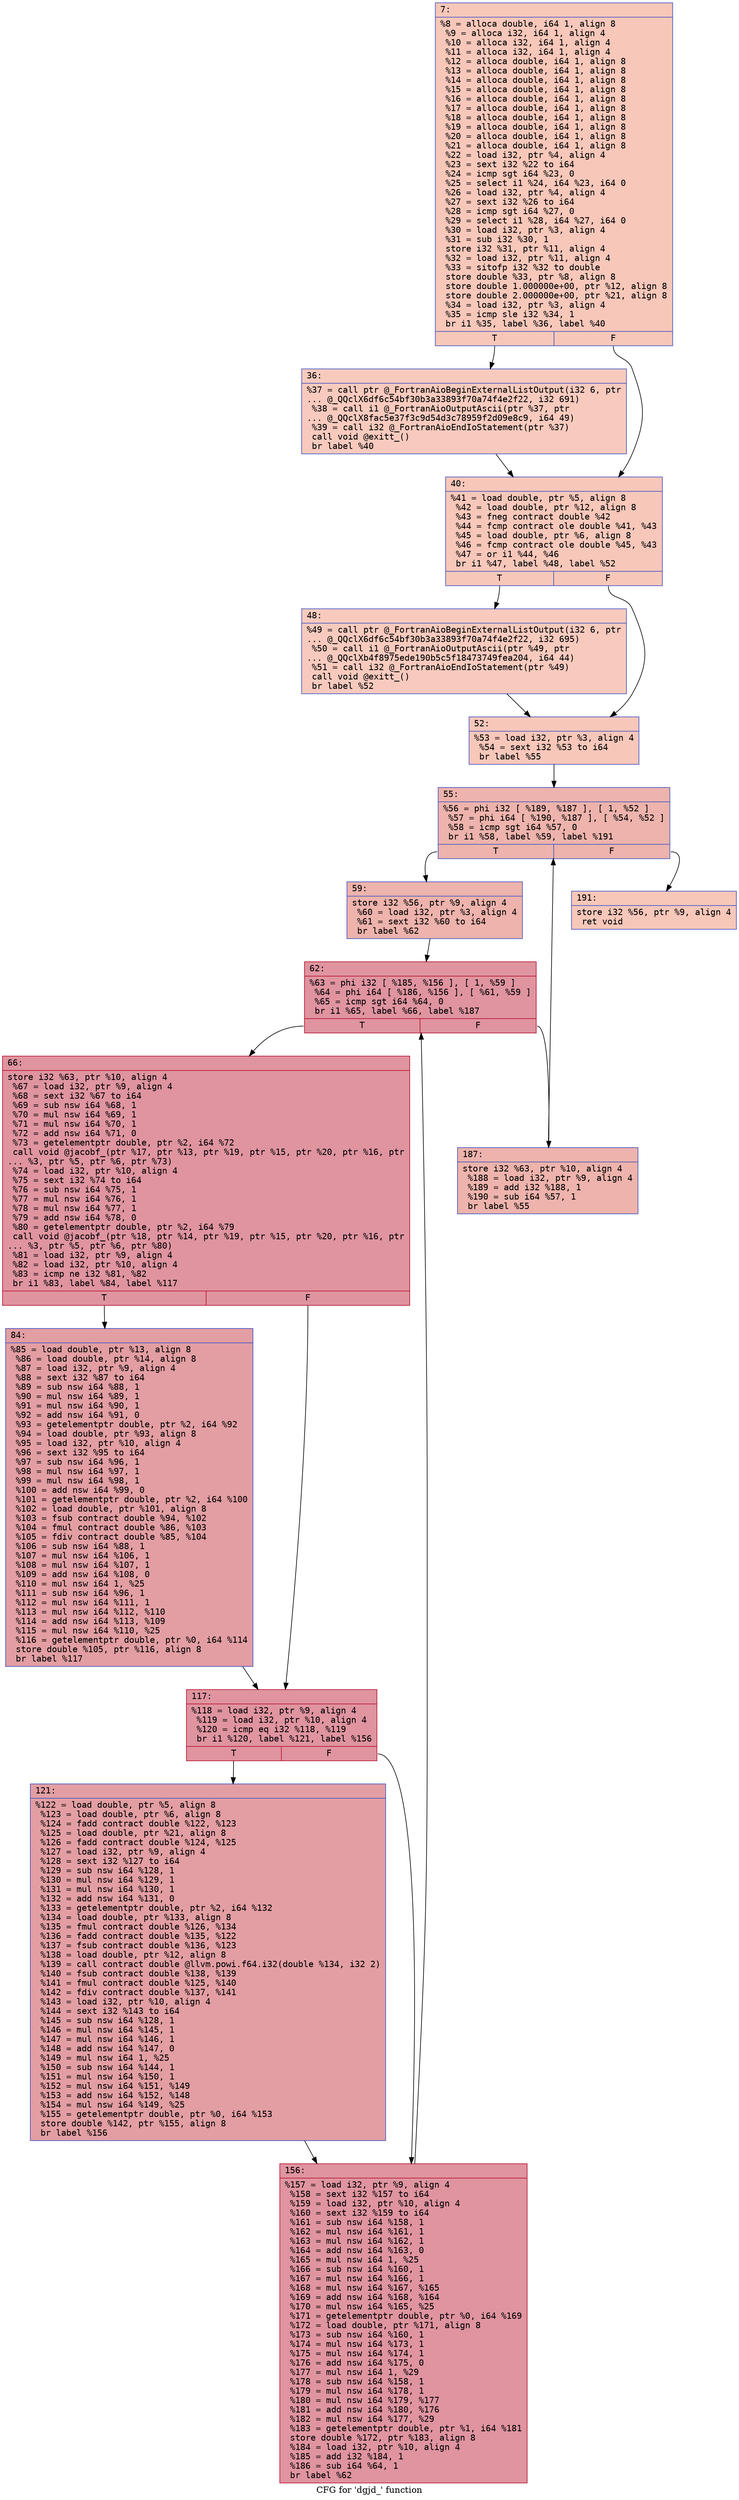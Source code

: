 digraph "CFG for 'dgjd_' function" {
	label="CFG for 'dgjd_' function";

	Node0x55ec17334db0 [shape=record,color="#3d50c3ff", style=filled, fillcolor="#ec7f6370" fontname="Courier",label="{7:\l|  %8 = alloca double, i64 1, align 8\l  %9 = alloca i32, i64 1, align 4\l  %10 = alloca i32, i64 1, align 4\l  %11 = alloca i32, i64 1, align 4\l  %12 = alloca double, i64 1, align 8\l  %13 = alloca double, i64 1, align 8\l  %14 = alloca double, i64 1, align 8\l  %15 = alloca double, i64 1, align 8\l  %16 = alloca double, i64 1, align 8\l  %17 = alloca double, i64 1, align 8\l  %18 = alloca double, i64 1, align 8\l  %19 = alloca double, i64 1, align 8\l  %20 = alloca double, i64 1, align 8\l  %21 = alloca double, i64 1, align 8\l  %22 = load i32, ptr %4, align 4\l  %23 = sext i32 %22 to i64\l  %24 = icmp sgt i64 %23, 0\l  %25 = select i1 %24, i64 %23, i64 0\l  %26 = load i32, ptr %4, align 4\l  %27 = sext i32 %26 to i64\l  %28 = icmp sgt i64 %27, 0\l  %29 = select i1 %28, i64 %27, i64 0\l  %30 = load i32, ptr %3, align 4\l  %31 = sub i32 %30, 1\l  store i32 %31, ptr %11, align 4\l  %32 = load i32, ptr %11, align 4\l  %33 = sitofp i32 %32 to double\l  store double %33, ptr %8, align 8\l  store double 1.000000e+00, ptr %12, align 8\l  store double 2.000000e+00, ptr %21, align 8\l  %34 = load i32, ptr %3, align 4\l  %35 = icmp sle i32 %34, 1\l  br i1 %35, label %36, label %40\l|{<s0>T|<s1>F}}"];
	Node0x55ec17334db0:s0 -> Node0x55ec17337e30[tooltip="7 -> 36\nProbability 50.00%" ];
	Node0x55ec17334db0:s1 -> Node0x55ec17337e80[tooltip="7 -> 40\nProbability 50.00%" ];
	Node0x55ec17337e30 [shape=record,color="#3d50c3ff", style=filled, fillcolor="#ef886b70" fontname="Courier",label="{36:\l|  %37 = call ptr @_FortranAioBeginExternalListOutput(i32 6, ptr\l... @_QQclX6df6c54bf30b3a33893f70a74f4e2f22, i32 691)\l  %38 = call i1 @_FortranAioOutputAscii(ptr %37, ptr\l... @_QQclX8fac5e37f3c9d54d3c78959f2d09e8c9, i64 49)\l  %39 = call i32 @_FortranAioEndIoStatement(ptr %37)\l  call void @exitt_()\l  br label %40\l}"];
	Node0x55ec17337e30 -> Node0x55ec17337e80[tooltip="36 -> 40\nProbability 100.00%" ];
	Node0x55ec17337e80 [shape=record,color="#3d50c3ff", style=filled, fillcolor="#ec7f6370" fontname="Courier",label="{40:\l|  %41 = load double, ptr %5, align 8\l  %42 = load double, ptr %12, align 8\l  %43 = fneg contract double %42\l  %44 = fcmp contract ole double %41, %43\l  %45 = load double, ptr %6, align 8\l  %46 = fcmp contract ole double %45, %43\l  %47 = or i1 %44, %46\l  br i1 %47, label %48, label %52\l|{<s0>T|<s1>F}}"];
	Node0x55ec17337e80:s0 -> Node0x55ec17338fc0[tooltip="40 -> 48\nProbability 50.00%" ];
	Node0x55ec17337e80:s1 -> Node0x55ec17339010[tooltip="40 -> 52\nProbability 50.00%" ];
	Node0x55ec17338fc0 [shape=record,color="#3d50c3ff", style=filled, fillcolor="#ef886b70" fontname="Courier",label="{48:\l|  %49 = call ptr @_FortranAioBeginExternalListOutput(i32 6, ptr\l... @_QQclX6df6c54bf30b3a33893f70a74f4e2f22, i32 695)\l  %50 = call i1 @_FortranAioOutputAscii(ptr %49, ptr\l... @_QQclXb4f8975ede190b5c5f18473749fea204, i64 44)\l  %51 = call i32 @_FortranAioEndIoStatement(ptr %49)\l  call void @exitt_()\l  br label %52\l}"];
	Node0x55ec17338fc0 -> Node0x55ec17339010[tooltip="48 -> 52\nProbability 100.00%" ];
	Node0x55ec17339010 [shape=record,color="#3d50c3ff", style=filled, fillcolor="#ec7f6370" fontname="Courier",label="{52:\l|  %53 = load i32, ptr %3, align 4\l  %54 = sext i32 %53 to i64\l  br label %55\l}"];
	Node0x55ec17339010 -> Node0x55ec173396f0[tooltip="52 -> 55\nProbability 100.00%" ];
	Node0x55ec173396f0 [shape=record,color="#3d50c3ff", style=filled, fillcolor="#d6524470" fontname="Courier",label="{55:\l|  %56 = phi i32 [ %189, %187 ], [ 1, %52 ]\l  %57 = phi i64 [ %190, %187 ], [ %54, %52 ]\l  %58 = icmp sgt i64 %57, 0\l  br i1 %58, label %59, label %191\l|{<s0>T|<s1>F}}"];
	Node0x55ec173396f0:s0 -> Node0x55ec173399b0[tooltip="55 -> 59\nProbability 96.88%" ];
	Node0x55ec173396f0:s1 -> Node0x55ec17339a00[tooltip="55 -> 191\nProbability 3.12%" ];
	Node0x55ec173399b0 [shape=record,color="#3d50c3ff", style=filled, fillcolor="#d6524470" fontname="Courier",label="{59:\l|  store i32 %56, ptr %9, align 4\l  %60 = load i32, ptr %3, align 4\l  %61 = sext i32 %60 to i64\l  br label %62\l}"];
	Node0x55ec173399b0 -> Node0x55ec17339c90[tooltip="59 -> 62\nProbability 100.00%" ];
	Node0x55ec17339c90 [shape=record,color="#b70d28ff", style=filled, fillcolor="#b70d2870" fontname="Courier",label="{62:\l|  %63 = phi i32 [ %185, %156 ], [ 1, %59 ]\l  %64 = phi i64 [ %186, %156 ], [ %61, %59 ]\l  %65 = icmp sgt i64 %64, 0\l  br i1 %65, label %66, label %187\l|{<s0>T|<s1>F}}"];
	Node0x55ec17339c90:s0 -> Node0x55ec1733a010[tooltip="62 -> 66\nProbability 96.88%" ];
	Node0x55ec17339c90:s1 -> Node0x55ec173397b0[tooltip="62 -> 187\nProbability 3.12%" ];
	Node0x55ec1733a010 [shape=record,color="#b70d28ff", style=filled, fillcolor="#b70d2870" fontname="Courier",label="{66:\l|  store i32 %63, ptr %10, align 4\l  %67 = load i32, ptr %9, align 4\l  %68 = sext i32 %67 to i64\l  %69 = sub nsw i64 %68, 1\l  %70 = mul nsw i64 %69, 1\l  %71 = mul nsw i64 %70, 1\l  %72 = add nsw i64 %71, 0\l  %73 = getelementptr double, ptr %2, i64 %72\l  call void @jacobf_(ptr %17, ptr %13, ptr %19, ptr %15, ptr %20, ptr %16, ptr\l... %3, ptr %5, ptr %6, ptr %73)\l  %74 = load i32, ptr %10, align 4\l  %75 = sext i32 %74 to i64\l  %76 = sub nsw i64 %75, 1\l  %77 = mul nsw i64 %76, 1\l  %78 = mul nsw i64 %77, 1\l  %79 = add nsw i64 %78, 0\l  %80 = getelementptr double, ptr %2, i64 %79\l  call void @jacobf_(ptr %18, ptr %14, ptr %19, ptr %15, ptr %20, ptr %16, ptr\l... %3, ptr %5, ptr %6, ptr %80)\l  %81 = load i32, ptr %9, align 4\l  %82 = load i32, ptr %10, align 4\l  %83 = icmp ne i32 %81, %82\l  br i1 %83, label %84, label %117\l|{<s0>T|<s1>F}}"];
	Node0x55ec1733a010:s0 -> Node0x55ec1733b000[tooltip="66 -> 84\nProbability 50.00%" ];
	Node0x55ec1733a010:s1 -> Node0x55ec1733b050[tooltip="66 -> 117\nProbability 50.00%" ];
	Node0x55ec1733b000 [shape=record,color="#3d50c3ff", style=filled, fillcolor="#be242e70" fontname="Courier",label="{84:\l|  %85 = load double, ptr %13, align 8\l  %86 = load double, ptr %14, align 8\l  %87 = load i32, ptr %9, align 4\l  %88 = sext i32 %87 to i64\l  %89 = sub nsw i64 %88, 1\l  %90 = mul nsw i64 %89, 1\l  %91 = mul nsw i64 %90, 1\l  %92 = add nsw i64 %91, 0\l  %93 = getelementptr double, ptr %2, i64 %92\l  %94 = load double, ptr %93, align 8\l  %95 = load i32, ptr %10, align 4\l  %96 = sext i32 %95 to i64\l  %97 = sub nsw i64 %96, 1\l  %98 = mul nsw i64 %97, 1\l  %99 = mul nsw i64 %98, 1\l  %100 = add nsw i64 %99, 0\l  %101 = getelementptr double, ptr %2, i64 %100\l  %102 = load double, ptr %101, align 8\l  %103 = fsub contract double %94, %102\l  %104 = fmul contract double %86, %103\l  %105 = fdiv contract double %85, %104\l  %106 = sub nsw i64 %88, 1\l  %107 = mul nsw i64 %106, 1\l  %108 = mul nsw i64 %107, 1\l  %109 = add nsw i64 %108, 0\l  %110 = mul nsw i64 1, %25\l  %111 = sub nsw i64 %96, 1\l  %112 = mul nsw i64 %111, 1\l  %113 = mul nsw i64 %112, %110\l  %114 = add nsw i64 %113, %109\l  %115 = mul nsw i64 %110, %25\l  %116 = getelementptr double, ptr %0, i64 %114\l  store double %105, ptr %116, align 8\l  br label %117\l}"];
	Node0x55ec1733b000 -> Node0x55ec1733b050[tooltip="84 -> 117\nProbability 100.00%" ];
	Node0x55ec1733b050 [shape=record,color="#b70d28ff", style=filled, fillcolor="#b70d2870" fontname="Courier",label="{117:\l|  %118 = load i32, ptr %9, align 4\l  %119 = load i32, ptr %10, align 4\l  %120 = icmp eq i32 %118, %119\l  br i1 %120, label %121, label %156\l|{<s0>T|<s1>F}}"];
	Node0x55ec1733b050:s0 -> Node0x55ec17338f70[tooltip="117 -> 121\nProbability 50.00%" ];
	Node0x55ec1733b050:s1 -> Node0x55ec17339d80[tooltip="117 -> 156\nProbability 50.00%" ];
	Node0x55ec17338f70 [shape=record,color="#3d50c3ff", style=filled, fillcolor="#be242e70" fontname="Courier",label="{121:\l|  %122 = load double, ptr %5, align 8\l  %123 = load double, ptr %6, align 8\l  %124 = fadd contract double %122, %123\l  %125 = load double, ptr %21, align 8\l  %126 = fadd contract double %124, %125\l  %127 = load i32, ptr %9, align 4\l  %128 = sext i32 %127 to i64\l  %129 = sub nsw i64 %128, 1\l  %130 = mul nsw i64 %129, 1\l  %131 = mul nsw i64 %130, 1\l  %132 = add nsw i64 %131, 0\l  %133 = getelementptr double, ptr %2, i64 %132\l  %134 = load double, ptr %133, align 8\l  %135 = fmul contract double %126, %134\l  %136 = fadd contract double %135, %122\l  %137 = fsub contract double %136, %123\l  %138 = load double, ptr %12, align 8\l  %139 = call contract double @llvm.powi.f64.i32(double %134, i32 2)\l  %140 = fsub contract double %138, %139\l  %141 = fmul contract double %125, %140\l  %142 = fdiv contract double %137, %141\l  %143 = load i32, ptr %10, align 4\l  %144 = sext i32 %143 to i64\l  %145 = sub nsw i64 %128, 1\l  %146 = mul nsw i64 %145, 1\l  %147 = mul nsw i64 %146, 1\l  %148 = add nsw i64 %147, 0\l  %149 = mul nsw i64 1, %25\l  %150 = sub nsw i64 %144, 1\l  %151 = mul nsw i64 %150, 1\l  %152 = mul nsw i64 %151, %149\l  %153 = add nsw i64 %152, %148\l  %154 = mul nsw i64 %149, %25\l  %155 = getelementptr double, ptr %0, i64 %153\l  store double %142, ptr %155, align 8\l  br label %156\l}"];
	Node0x55ec17338f70 -> Node0x55ec17339d80[tooltip="121 -> 156\nProbability 100.00%" ];
	Node0x55ec17339d80 [shape=record,color="#b70d28ff", style=filled, fillcolor="#b70d2870" fontname="Courier",label="{156:\l|  %157 = load i32, ptr %9, align 4\l  %158 = sext i32 %157 to i64\l  %159 = load i32, ptr %10, align 4\l  %160 = sext i32 %159 to i64\l  %161 = sub nsw i64 %158, 1\l  %162 = mul nsw i64 %161, 1\l  %163 = mul nsw i64 %162, 1\l  %164 = add nsw i64 %163, 0\l  %165 = mul nsw i64 1, %25\l  %166 = sub nsw i64 %160, 1\l  %167 = mul nsw i64 %166, 1\l  %168 = mul nsw i64 %167, %165\l  %169 = add nsw i64 %168, %164\l  %170 = mul nsw i64 %165, %25\l  %171 = getelementptr double, ptr %0, i64 %169\l  %172 = load double, ptr %171, align 8\l  %173 = sub nsw i64 %160, 1\l  %174 = mul nsw i64 %173, 1\l  %175 = mul nsw i64 %174, 1\l  %176 = add nsw i64 %175, 0\l  %177 = mul nsw i64 1, %29\l  %178 = sub nsw i64 %158, 1\l  %179 = mul nsw i64 %178, 1\l  %180 = mul nsw i64 %179, %177\l  %181 = add nsw i64 %180, %176\l  %182 = mul nsw i64 %177, %29\l  %183 = getelementptr double, ptr %1, i64 %181\l  store double %172, ptr %183, align 8\l  %184 = load i32, ptr %10, align 4\l  %185 = add i32 %184, 1\l  %186 = sub i64 %64, 1\l  br label %62\l}"];
	Node0x55ec17339d80 -> Node0x55ec17339c90[tooltip="156 -> 62\nProbability 100.00%" ];
	Node0x55ec173397b0 [shape=record,color="#3d50c3ff", style=filled, fillcolor="#d6524470" fontname="Courier",label="{187:\l|  store i32 %63, ptr %10, align 4\l  %188 = load i32, ptr %9, align 4\l  %189 = add i32 %188, 1\l  %190 = sub i64 %57, 1\l  br label %55\l}"];
	Node0x55ec173397b0 -> Node0x55ec173396f0[tooltip="187 -> 55\nProbability 100.00%" ];
	Node0x55ec17339a00 [shape=record,color="#3d50c3ff", style=filled, fillcolor="#ec7f6370" fontname="Courier",label="{191:\l|  store i32 %56, ptr %9, align 4\l  ret void\l}"];
}
